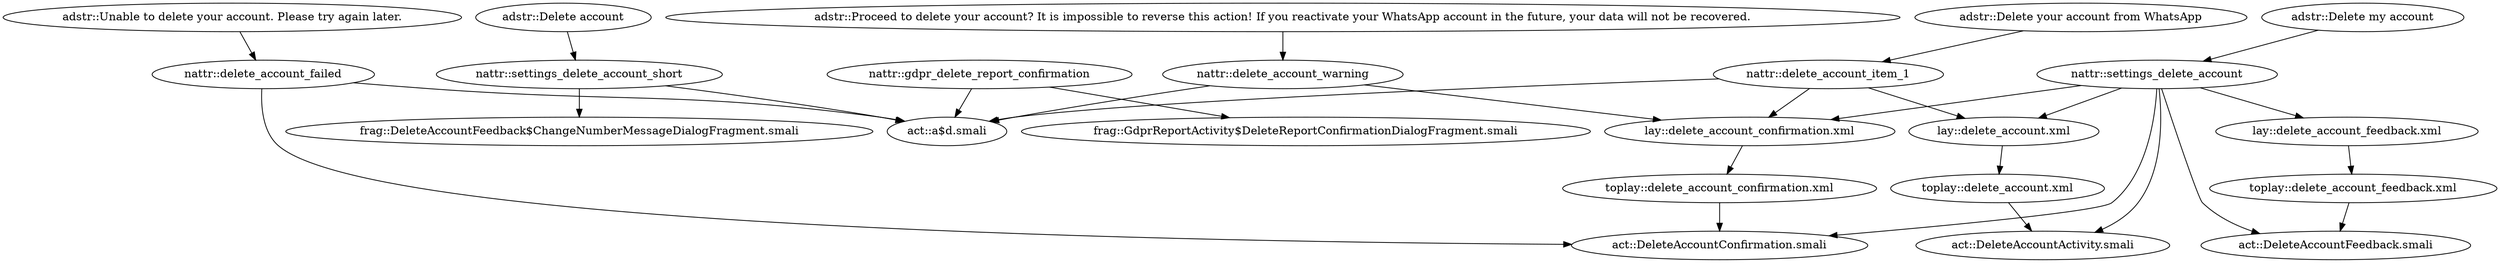 digraph G {
"adstr::Unable to delete your account. Please try again later." -> "nattr::delete_account_failed"
"adstr::Delete your account from WhatsApp" -> "nattr::delete_account_item_1"
"adstr::Proceed to delete your account? It is impossible to reverse this action! If you reactivate your WhatsApp account in the future, your data will not be recovered." -> "nattr::delete_account_warning"
"adstr::Delete my account" -> "nattr::settings_delete_account"
"adstr::Delete account" -> "nattr::settings_delete_account_short"
"nattr::delete_account_item_1" -> "lay::delete_account_confirmation.xml"
"nattr::delete_account_item_1" -> "lay::delete_account.xml"
"nattr::delete_account_warning" -> "lay::delete_account_confirmation.xml"
"nattr::settings_delete_account" -> "lay::delete_account_confirmation.xml"
"nattr::settings_delete_account" -> "lay::delete_account_feedback.xml"
"nattr::settings_delete_account" -> "lay::delete_account.xml"
"nattr::gdpr_delete_report_confirmation" -> "frag::GdprReportActivity$DeleteReportConfirmationDialogFragment.smali"
"nattr::settings_delete_account_short" -> "frag::DeleteAccountFeedback$ChangeNumberMessageDialogFragment.smali"
"nattr::delete_account_failed" -> "act::a$d.smali"
"nattr::delete_account_failed" -> "act::DeleteAccountConfirmation.smali"
"nattr::delete_account_item_1" -> "act::a$d.smali"
"nattr::delete_account_warning" -> "act::a$d.smali"
"nattr::gdpr_delete_report_confirmation" -> "act::a$d.smali"
"nattr::settings_delete_account" -> "act::DeleteAccountFeedback.smali"
"nattr::settings_delete_account" -> "act::DeleteAccountConfirmation.smali"
"nattr::settings_delete_account" -> "act::DeleteAccountActivity.smali"
"nattr::settings_delete_account_short" -> "act::a$d.smali"
"lay::delete_account_confirmation.xml" -> "toplay::delete_account_confirmation.xml"
"lay::delete_account.xml" -> "toplay::delete_account.xml"
"lay::delete_account_feedback.xml" -> "toplay::delete_account_feedback.xml"
"toplay::delete_account_confirmation.xml" -> "act::DeleteAccountConfirmation.smali"
"toplay::delete_account.xml" -> "act::DeleteAccountActivity.smali"
"toplay::delete_account_feedback.xml" -> "act::DeleteAccountFeedback.smali"
}
